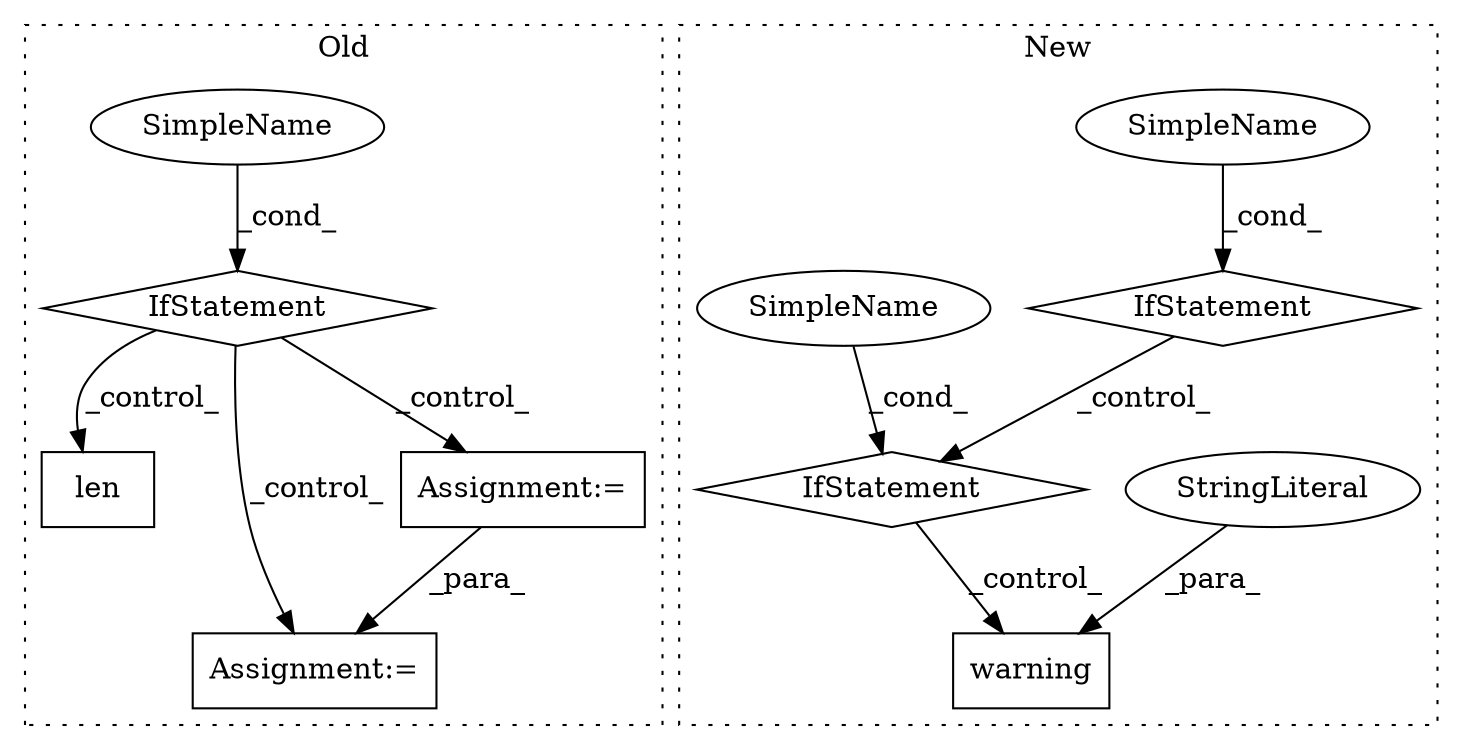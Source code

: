 digraph G {
subgraph cluster0 {
1 [label="len" a="32" s="5512,5545" l="4,1" shape="box"];
6 [label="IfStatement" a="25" s="5330,5398" l="4,2" shape="diamond"];
7 [label="SimpleName" a="42" s="" l="" shape="ellipse"];
10 [label="Assignment:=" a="7" s="5785" l="16" shape="box"];
11 [label="Assignment:=" a="7" s="5607" l="1" shape="box"];
label = "Old";
style="dotted";
}
subgraph cluster1 {
2 [label="warning" a="32" s="6773,6995" l="8,1" shape="box"];
3 [label="StringLiteral" a="45" s="6781" l="158" shape="ellipse"];
4 [label="IfStatement" a="25" s="6562,6605" l="4,2" shape="diamond"];
5 [label="SimpleName" a="42" s="" l="" shape="ellipse"];
8 [label="IfStatement" a="25" s="6690,6751" l="4,2" shape="diamond"];
9 [label="SimpleName" a="42" s="" l="" shape="ellipse"];
label = "New";
style="dotted";
}
3 -> 2 [label="_para_"];
4 -> 8 [label="_control_"];
5 -> 4 [label="_cond_"];
6 -> 1 [label="_control_"];
6 -> 10 [label="_control_"];
6 -> 11 [label="_control_"];
7 -> 6 [label="_cond_"];
8 -> 2 [label="_control_"];
9 -> 8 [label="_cond_"];
11 -> 10 [label="_para_"];
}